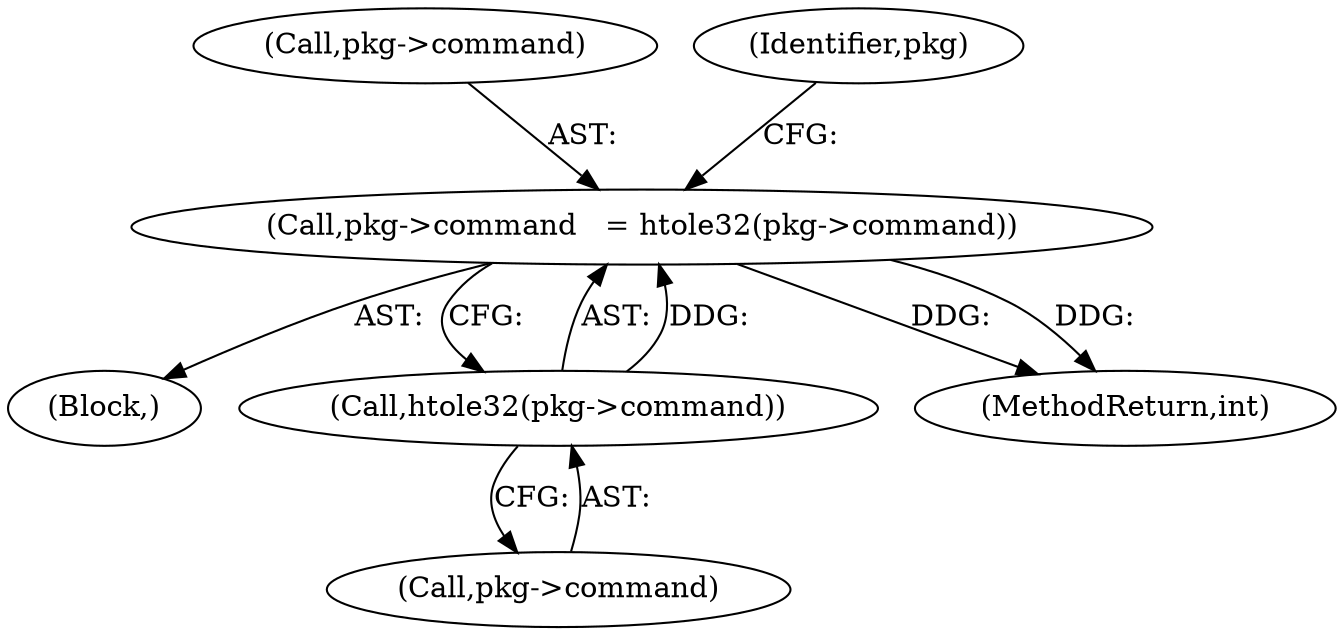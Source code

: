 digraph "0_viabtc_exchange_server_4a7c27bfe98f409623d4d857894d017ff0672cc9#diff-515c81af848352583bff286d6224875f_1@pointer" {
"1000200" [label="(Call,pkg->command   = htole32(pkg->command))"];
"1000204" [label="(Call,htole32(pkg->command))"];
"1000205" [label="(Call,pkg->command)"];
"1000201" [label="(Call,pkg->command)"];
"1000104" [label="(Block,)"];
"1000204" [label="(Call,htole32(pkg->command))"];
"1000210" [label="(Identifier,pkg)"];
"1000279" [label="(MethodReturn,int)"];
"1000200" [label="(Call,pkg->command   = htole32(pkg->command))"];
"1000200" -> "1000104"  [label="AST: "];
"1000200" -> "1000204"  [label="CFG: "];
"1000201" -> "1000200"  [label="AST: "];
"1000204" -> "1000200"  [label="AST: "];
"1000210" -> "1000200"  [label="CFG: "];
"1000200" -> "1000279"  [label="DDG: "];
"1000200" -> "1000279"  [label="DDG: "];
"1000204" -> "1000200"  [label="DDG: "];
"1000204" -> "1000205"  [label="CFG: "];
"1000205" -> "1000204"  [label="AST: "];
}
